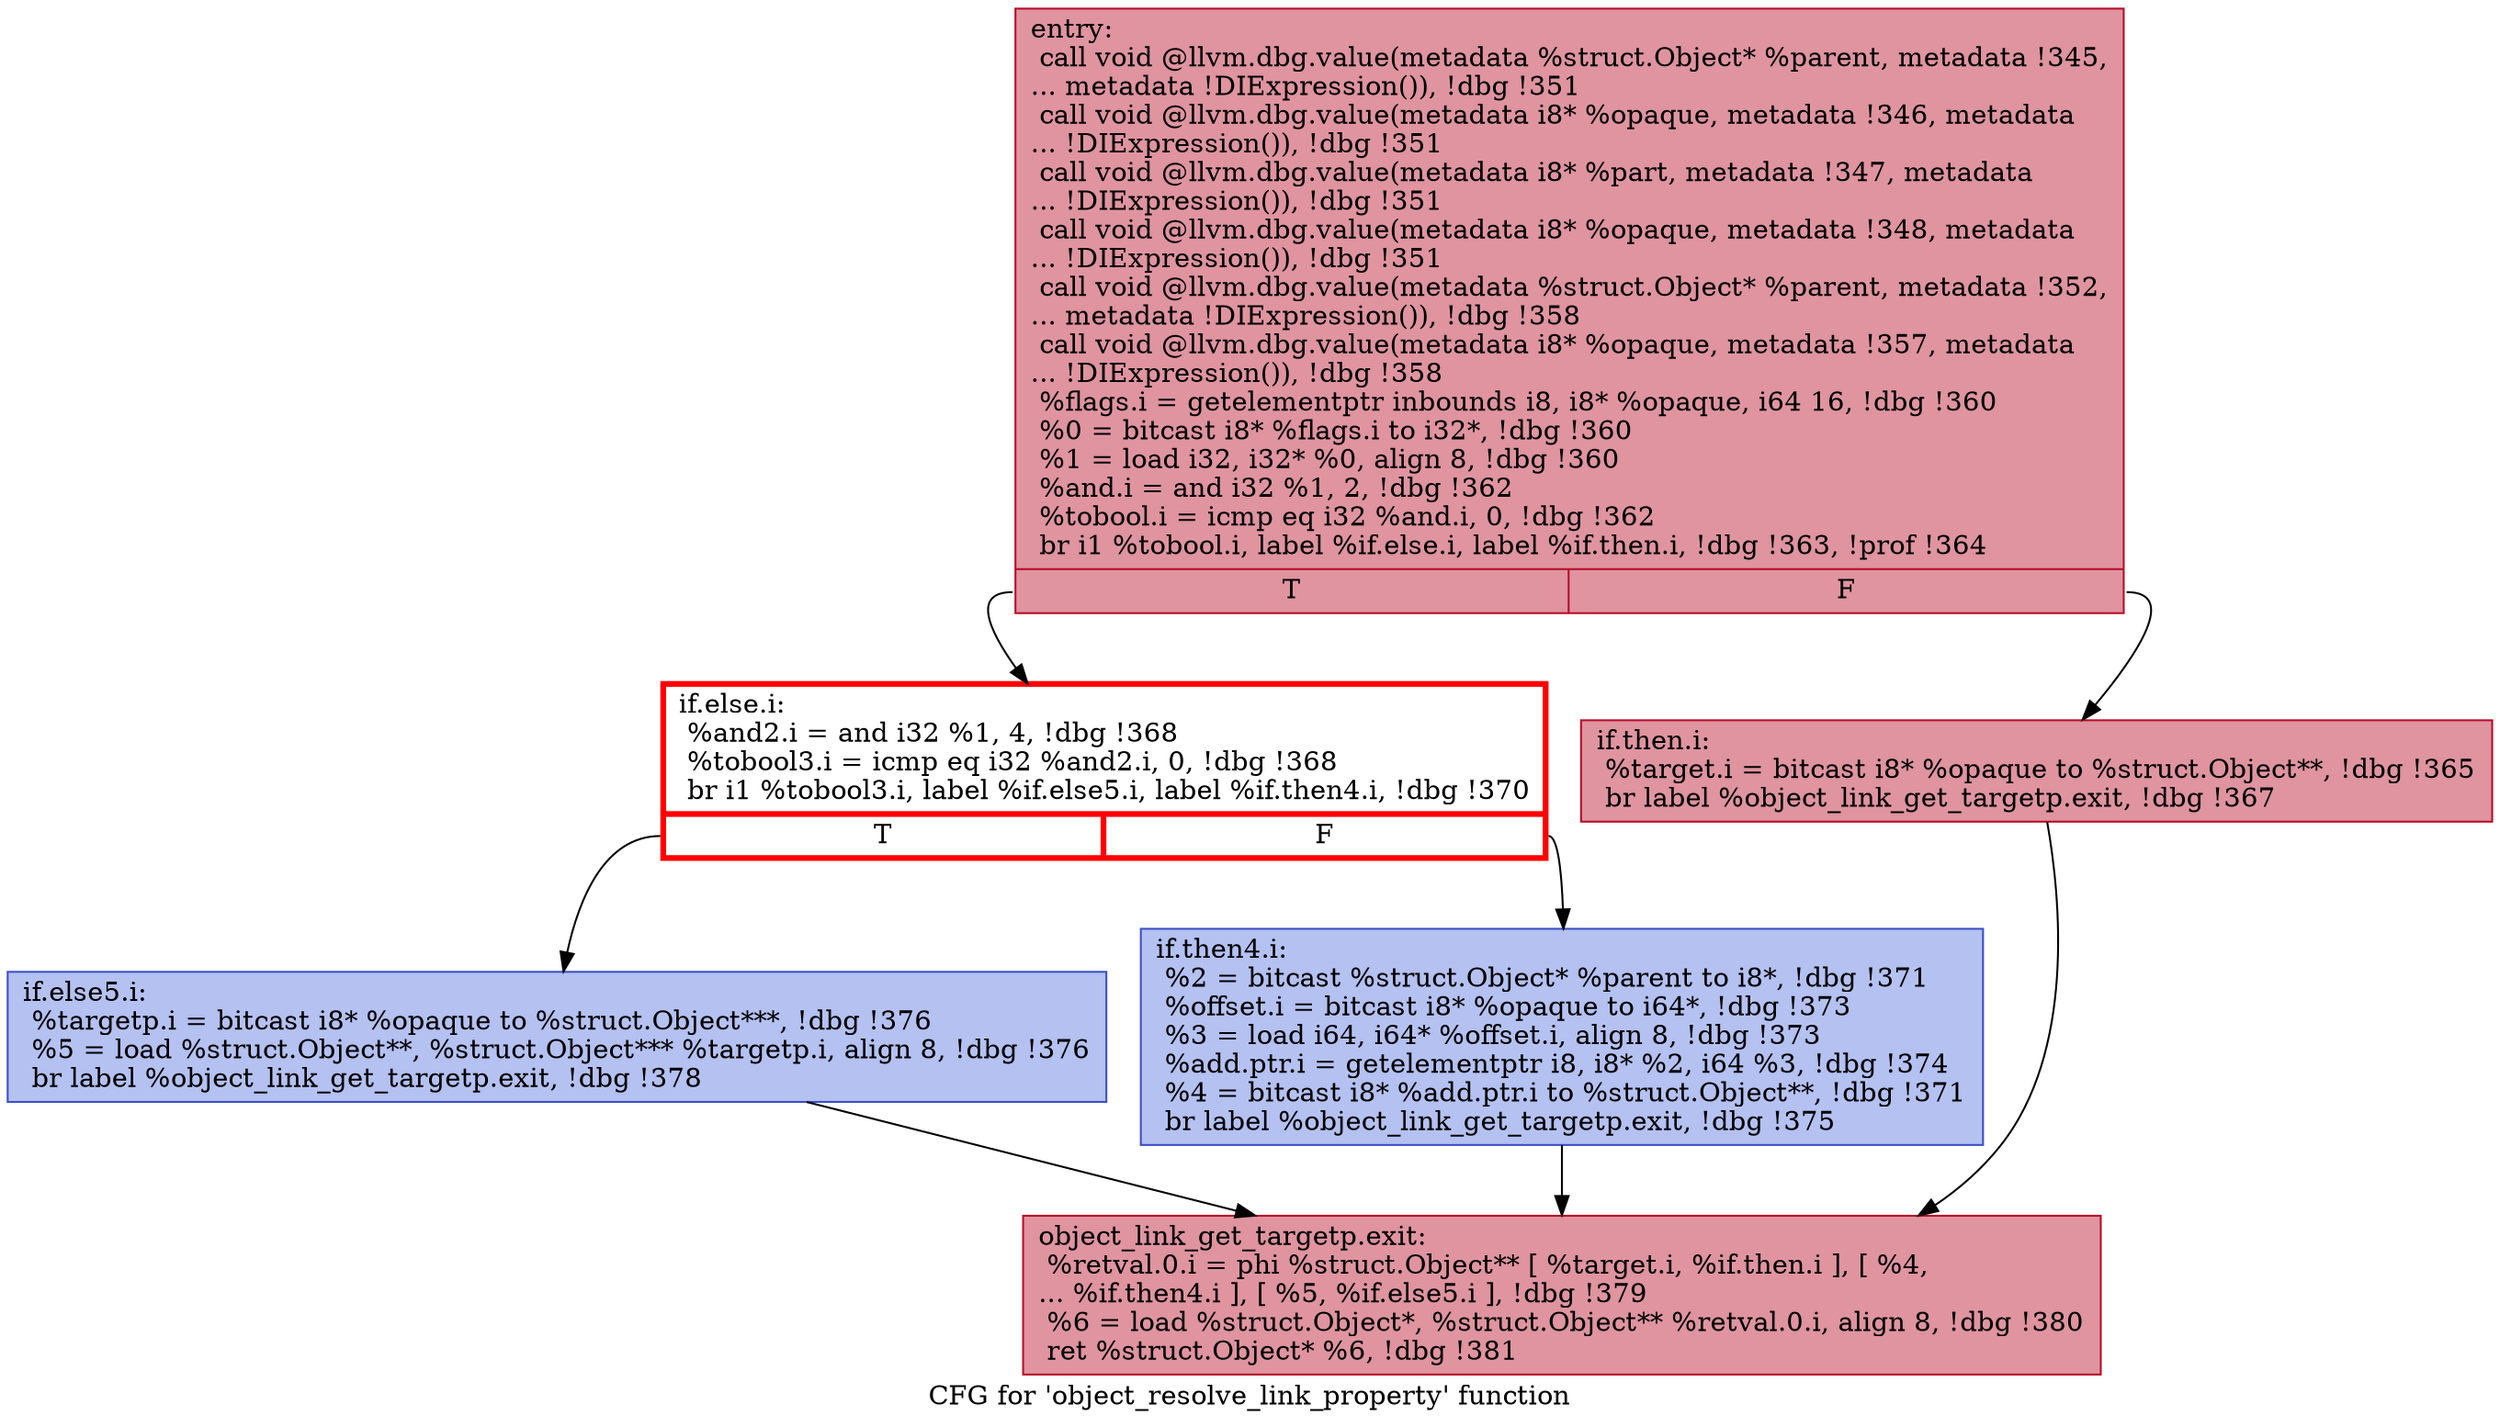 digraph "CFG for 'object_resolve_link_property' function" {
	label="CFG for 'object_resolve_link_property' function";

	Node0x55ee228645c0 [shape=record,color="#b70d28ff", style=filled, fillcolor="#b70d2870",label="{entry:\l  call void @llvm.dbg.value(metadata %struct.Object* %parent, metadata !345,\l... metadata !DIExpression()), !dbg !351\l  call void @llvm.dbg.value(metadata i8* %opaque, metadata !346, metadata\l... !DIExpression()), !dbg !351\l  call void @llvm.dbg.value(metadata i8* %part, metadata !347, metadata\l... !DIExpression()), !dbg !351\l  call void @llvm.dbg.value(metadata i8* %opaque, metadata !348, metadata\l... !DIExpression()), !dbg !351\l  call void @llvm.dbg.value(metadata %struct.Object* %parent, metadata !352,\l... metadata !DIExpression()), !dbg !358\l  call void @llvm.dbg.value(metadata i8* %opaque, metadata !357, metadata\l... !DIExpression()), !dbg !358\l  %flags.i = getelementptr inbounds i8, i8* %opaque, i64 16, !dbg !360\l  %0 = bitcast i8* %flags.i to i32*, !dbg !360\l  %1 = load i32, i32* %0, align 8, !dbg !360\l  %and.i = and i32 %1, 2, !dbg !362\l  %tobool.i = icmp eq i32 %and.i, 0, !dbg !362\l  br i1 %tobool.i, label %if.else.i, label %if.then.i, !dbg !363, !prof !364\l|{<s0>T|<s1>F}}"];
	Node0x55ee228645c0:s0 -> Node0x55ee227a8c30;
	Node0x55ee228645c0:s1 -> Node0x55ee2267ec60;
	Node0x55ee2267ec60 [shape=record,color="#b70d28ff", style=filled, fillcolor="#b70d2870",label="{if.then.i:                                        \l  %target.i = bitcast i8* %opaque to %struct.Object**, !dbg !365\l  br label %object_link_get_targetp.exit, !dbg !367\l}"];
	Node0x55ee2267ec60 -> Node0x55ee227b73c0;
	Node0x55ee227a8c30 [shape=record,penwidth=3.0, color="red",label="{if.else.i:                                        \l  %and2.i = and i32 %1, 4, !dbg !368\l  %tobool3.i = icmp eq i32 %and2.i, 0, !dbg !368\l  br i1 %tobool3.i, label %if.else5.i, label %if.then4.i, !dbg !370\l|{<s0>T|<s1>F}}"];
	Node0x55ee227a8c30:s0 -> Node0x55ee227e8e10;
	Node0x55ee227a8c30:s1 -> Node0x55ee227ea440;
	Node0x55ee227ea440 [shape=record,color="#3d50c3ff", style=filled, fillcolor="#5572df70",label="{if.then4.i:                                       \l  %2 = bitcast %struct.Object* %parent to i8*, !dbg !371\l  %offset.i = bitcast i8* %opaque to i64*, !dbg !373\l  %3 = load i64, i64* %offset.i, align 8, !dbg !373\l  %add.ptr.i = getelementptr i8, i8* %2, i64 %3, !dbg !374\l  %4 = bitcast i8* %add.ptr.i to %struct.Object**, !dbg !371\l  br label %object_link_get_targetp.exit, !dbg !375\l}"];
	Node0x55ee227ea440 -> Node0x55ee227b73c0;
	Node0x55ee227e8e10 [shape=record,color="#3d50c3ff", style=filled, fillcolor="#5572df70",label="{if.else5.i:                                       \l  %targetp.i = bitcast i8* %opaque to %struct.Object***, !dbg !376\l  %5 = load %struct.Object**, %struct.Object*** %targetp.i, align 8, !dbg !376\l  br label %object_link_get_targetp.exit, !dbg !378\l}"];
	Node0x55ee227e8e10 -> Node0x55ee227b73c0;
	Node0x55ee227b73c0 [shape=record,color="#b70d28ff", style=filled, fillcolor="#b70d2870",label="{object_link_get_targetp.exit:                     \l  %retval.0.i = phi %struct.Object** [ %target.i, %if.then.i ], [ %4,\l... %if.then4.i ], [ %5, %if.else5.i ], !dbg !379\l  %6 = load %struct.Object*, %struct.Object** %retval.0.i, align 8, !dbg !380\l  ret %struct.Object* %6, !dbg !381\l}"];
}
